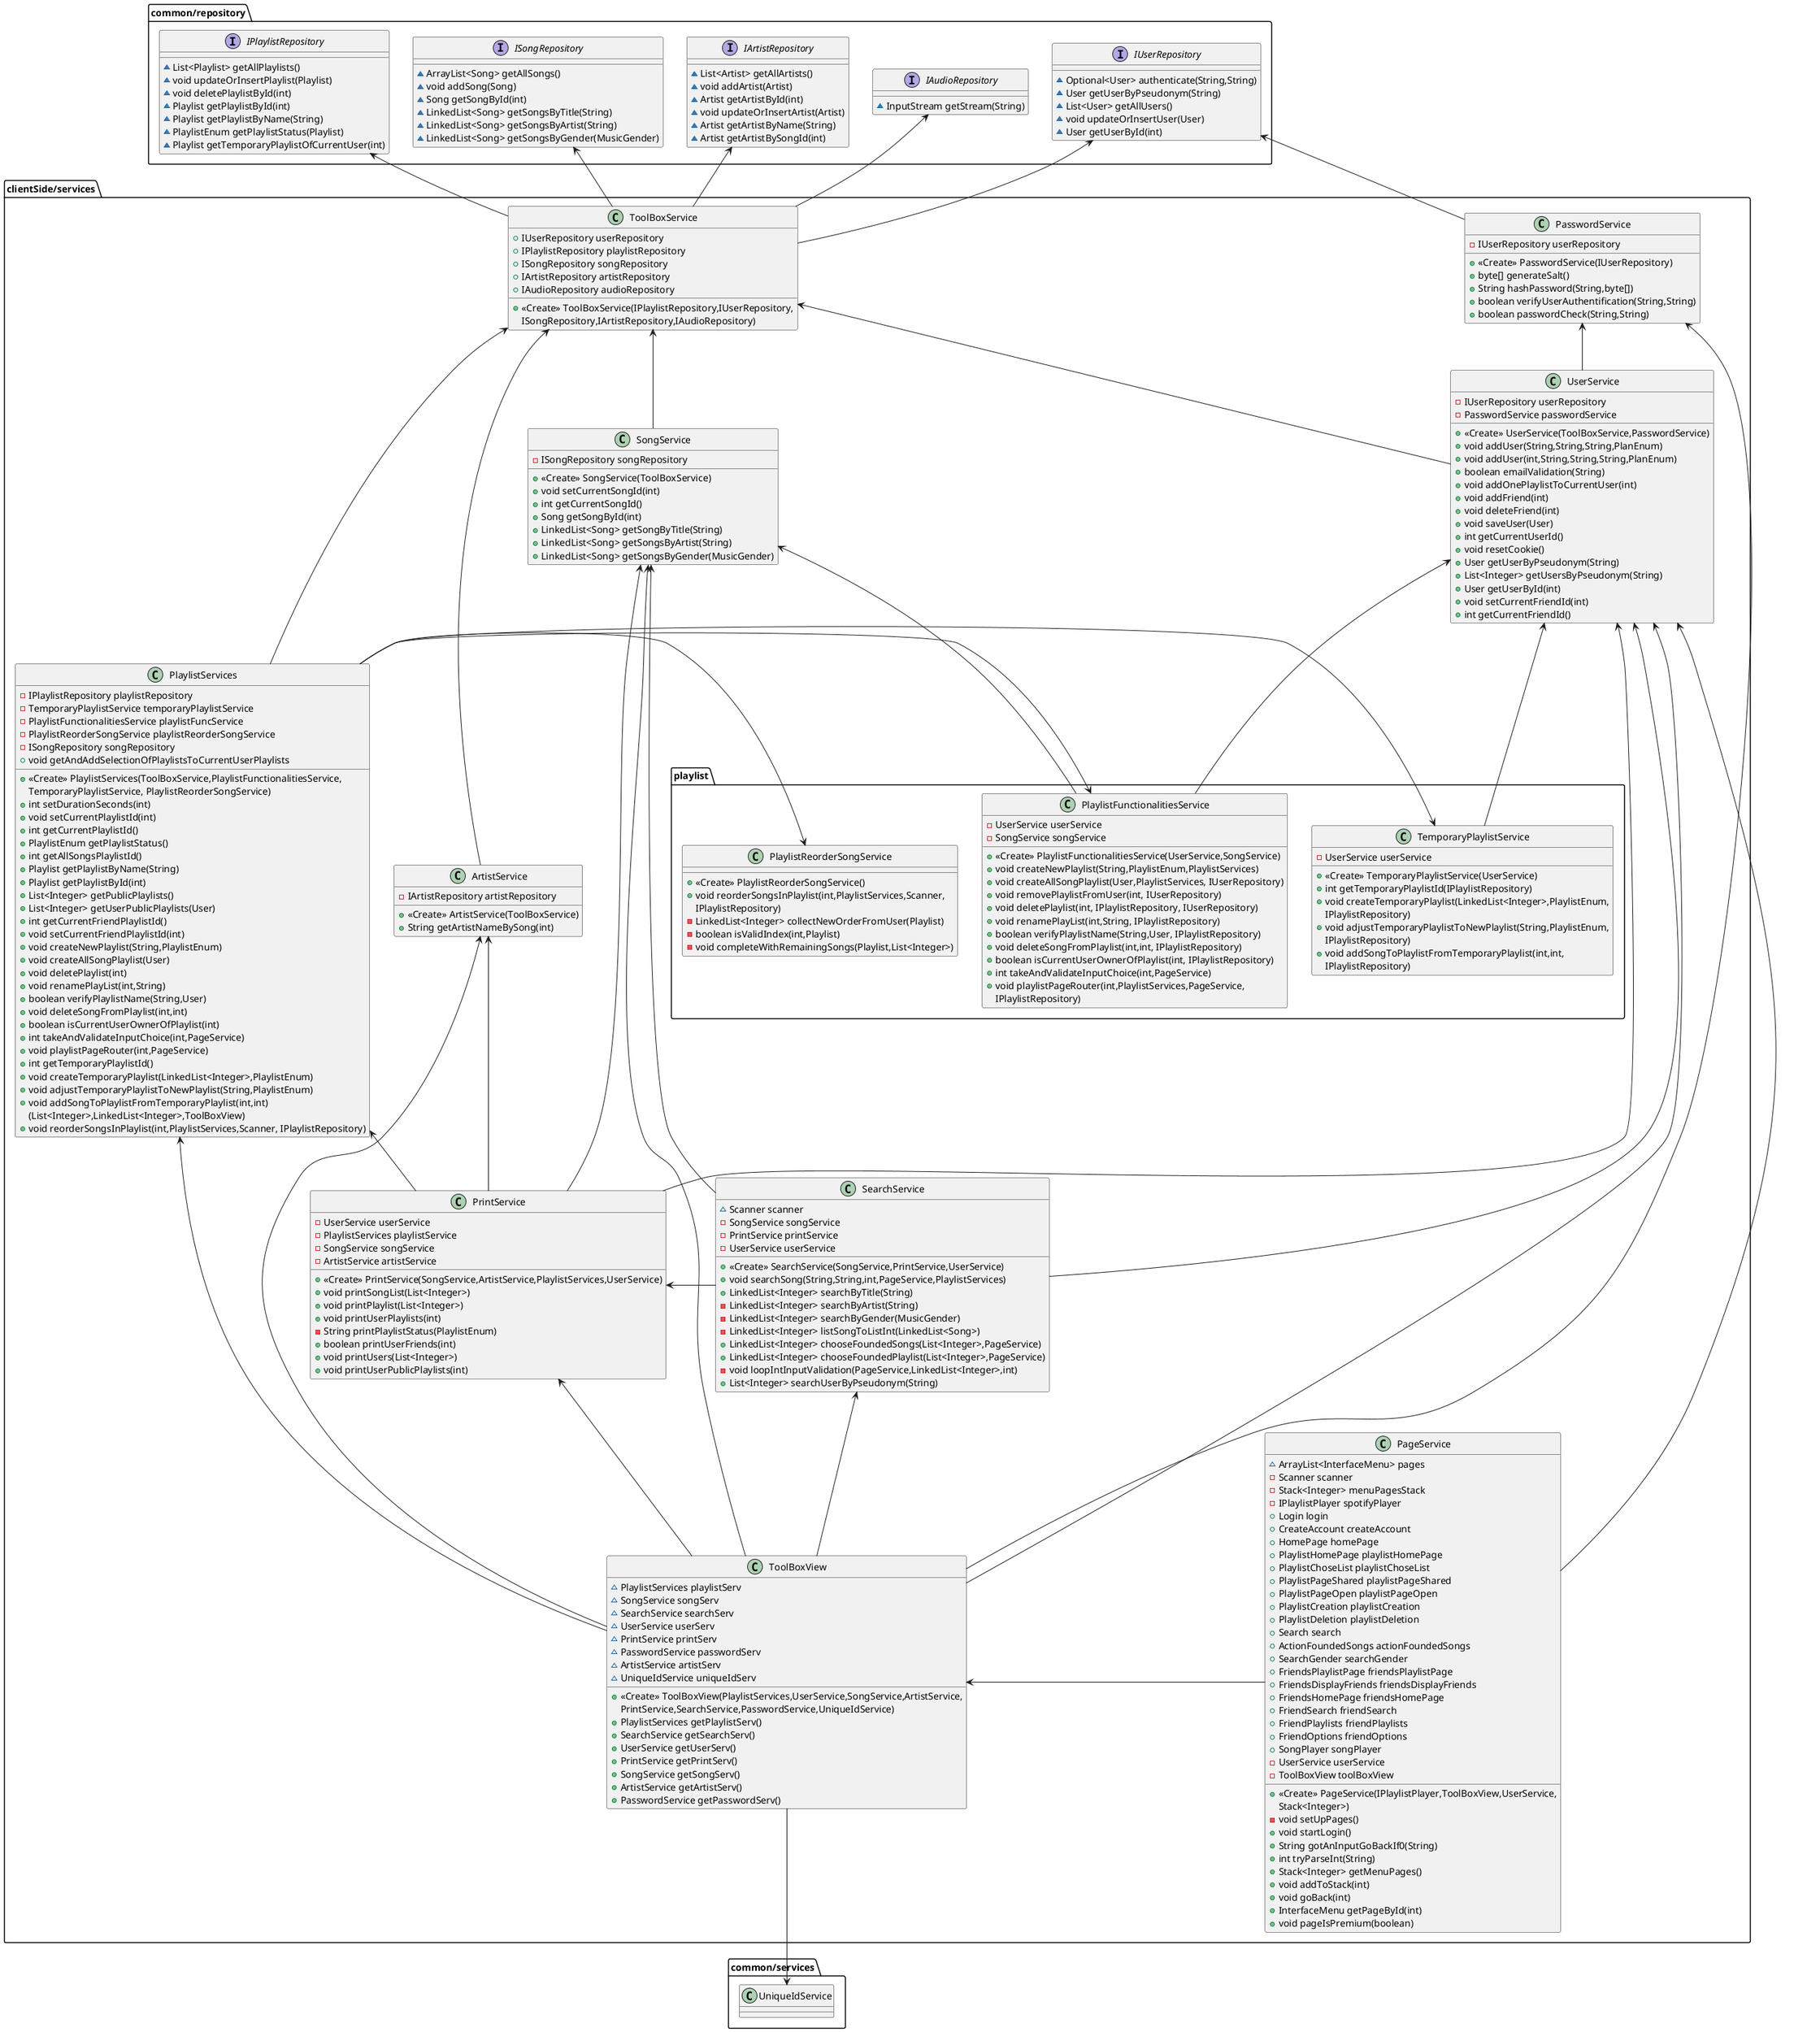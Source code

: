 @startuml

class clientSide/services.SongService {
- ISongRepository songRepository
+ <<Create>> SongService(ToolBoxService)
+ void setCurrentSongId(int)
+ int getCurrentSongId()
+ Song getSongById(int)
+ LinkedList<Song> getSongByTitle(String)
+ LinkedList<Song> getSongsByArtist(String)
+ LinkedList<Song> getSongsByGender(MusicGender)
}

class "clientSide/services.playlist.PlaylistFunctionalitiesService" {
- UserService userService
- SongService songService
+ <<Create>> PlaylistFunctionalitiesService(UserService,SongService)
+ void createNewPlaylist(String,PlaylistEnum,PlaylistServices)
+ void createAllSongPlaylist(User,PlaylistServices, IUserRepository)
+ void removePlaylistFromUser(int, IUserRepository)
+ void deletePlaylist(int, IPlaylistRepository, IUserRepository)
+ void renamePlayList(int,String, IPlaylistRepository)
+ boolean verifyPlaylistName(String,User, IPlaylistRepository)
+ void deleteSongFromPlaylist(int,int, IPlaylistRepository)
+ boolean isCurrentUserOwnerOfPlaylist(int, IPlaylistRepository)
+ int takeAndValidateInputChoice(int,PageService)
+ void playlistPageRouter(int,PlaylistServices,PageService,
IPlaylistRepository)
}

class "clientSide/services.playlist.PlaylistReorderSongService" {
+ <<Create>> PlaylistReorderSongService()
+ void reorderSongsInPlaylist(int,PlaylistServices,Scanner,
IPlaylistRepository)
- LinkedList<Integer> collectNewOrderFromUser(Playlist)
- boolean isValidIndex(int,Playlist)
- void completeWithRemainingSongs(Playlist,List<Integer>)
}

class "clientSide/services.PrintService" {
- UserService userService
- PlaylistServices playlistService
- SongService songService
- ArtistService artistService
+ <<Create>> PrintService(SongService,ArtistService,PlaylistServices,UserService)
+ void printSongList(List<Integer>)
+ void printPlaylist(List<Integer>)
+ void printUserPlaylists(int)
- String printPlaylistStatus(PlaylistEnum)
+ boolean printUserFriends(int)
+ void printUsers(List<Integer>)
+ void printUserPublicPlaylists(int)
}

class "clientSide/services.ArtistService" {
- IArtistRepository artistRepository
+ <<Create>> ArtistService(ToolBoxService)
+ String getArtistNameBySong(int)
}

class "clientSide/services.PlaylistServices" {
- IPlaylistRepository playlistRepository
- TemporaryPlaylistService temporaryPlaylistService
- PlaylistFunctionalitiesService playlistFuncService
- PlaylistReorderSongService playlistReorderSongService
- ISongRepository songRepository
+ <<Create>> PlaylistServices(ToolBoxService,PlaylistFunctionalitiesService,
TemporaryPlaylistService, PlaylistReorderSongService)
+ int setDurationSeconds(int)
+ void setCurrentPlaylistId(int)
+ int getCurrentPlaylistId()
+ PlaylistEnum getPlaylistStatus()
+ int getAllSongsPlaylistId()
+ Playlist getPlaylistByName(String)
+ Playlist getPlaylistById(int)
+ List<Integer> getPublicPlaylists()
+ List<Integer> getUserPublicPlaylists(User)
+ int getCurrentFriendPlaylistId()
+ void setCurrentFriendPlaylistId(int)
+ void createNewPlaylist(String,PlaylistEnum)
+ void createAllSongPlaylist(User)
+ void deletePlaylist(int)
+ void renamePlayList(int,String)
+ boolean verifyPlaylistName(String,User)
+ void deleteSongFromPlaylist(int,int)
+ boolean isCurrentUserOwnerOfPlaylist(int)
+ int takeAndValidateInputChoice(int,PageService)
+ void playlistPageRouter(int,PageService)
+ int getTemporaryPlaylistId()
+ void createTemporaryPlaylist(LinkedList<Integer>,PlaylistEnum)
+ void adjustTemporaryPlaylistToNewPlaylist(String,PlaylistEnum)
+ void addSongToPlaylistFromTemporaryPlaylist(int,int)
+ void getAndAddSelectionOfPlaylistsToCurrentUserPlaylists
(List<Integer>,LinkedList<Integer>,ToolBoxView)
+ void reorderSongsInPlaylist(int,PlaylistServices,Scanner, IPlaylistRepository)
}

class clientSide/services.SearchService {
~ Scanner scanner
- SongService songService
- PrintService printService
- UserService userService
+ <<Create>> SearchService(SongService,PrintService,UserService)
+ void searchSong(String,String,int,PageService,PlaylistServices)
+ LinkedList<Integer> searchByTitle(String)
- LinkedList<Integer> searchByArtist(String)
- LinkedList<Integer> searchByGender(MusicGender)
- LinkedList<Integer> listSongToListInt(LinkedList<Song>)
+ LinkedList<Integer> chooseFoundedSongs(List<Integer>,PageService)
+ LinkedList<Integer> chooseFoundedPlaylist(List<Integer>,PageService)
- void loopIntInputValidation(PageService,LinkedList<Integer>,int)
+ List<Integer> searchUserByPseudonym(String)
}

class clientSide/services.UserService {
- IUserRepository userRepository
- PasswordService passwordService
+ <<Create>> UserService(ToolBoxService,PasswordService)
+ void addUser(String,String,String,PlanEnum)
+ void addUser(int,String,String,String,PlanEnum)
+ boolean emailValidation(String)
+ void addOnePlaylistToCurrentUser(int)
+ void addFriend(int)
+ void deleteFriend(int)
+ void saveUser(User)
+ int getCurrentUserId()
+ void resetCookie()
+ User getUserByPseudonym(String)
+ List<Integer> getUsersByPseudonym(String)
+ User getUserById(int)
+ void setCurrentFriendId(int)
+ int getCurrentFriendId()
}

class "clientSide/services.ToolBoxService" {
+ IUserRepository userRepository
+ IPlaylistRepository playlistRepository
+ ISongRepository songRepository
+ IArtistRepository artistRepository
+ IAudioRepository audioRepository
+ <<Create>> ToolBoxService(IPlaylistRepository,IUserRepository,
ISongRepository,IArtistRepository,IAudioRepository)
}

class "clientSide/services.playlist.TemporaryPlaylistService" {
- UserService userService
+ <<Create>> TemporaryPlaylistService(UserService)
+ int getTemporaryPlaylistId(IPlaylistRepository)
+ void createTemporaryPlaylist(LinkedList<Integer>,PlaylistEnum,
IPlaylistRepository)
+ void adjustTemporaryPlaylistToNewPlaylist(String,PlaylistEnum,
IPlaylistRepository)
+ void addSongToPlaylistFromTemporaryPlaylist(int,int,
IPlaylistRepository)
}

class "clientSide/services.PasswordService" {
- IUserRepository userRepository
+ <<Create>> PasswordService(IUserRepository)
+ byte[] generateSalt()
+ String hashPassword(String,byte[])
+ boolean verifyUserAuthentification(String,String)
+ boolean passwordCheck(String,String)
}

class clientSide/services.PageService {
~ ArrayList<InterfaceMenu> pages
- Scanner scanner
- Stack<Integer> menuPagesStack
- IPlaylistPlayer spotifyPlayer
+ Login login
+ CreateAccount createAccount
+ HomePage homePage
+ PlaylistHomePage playlistHomePage
+ PlaylistChoseList playlistChoseList
+ PlaylistPageShared playlistPageShared
+ PlaylistPageOpen playlistPageOpen
+ PlaylistCreation playlistCreation
+ PlaylistDeletion playlistDeletion
+ Search search
+ ActionFoundedSongs actionFoundedSongs
+ SearchGender searchGender
+ FriendsPlaylistPage friendsPlaylistPage
+ FriendsDisplayFriends friendsDisplayFriends
+ FriendsHomePage friendsHomePage
+ FriendSearch friendSearch
+ FriendPlaylists friendPlaylists
+ FriendOptions friendOptions
+ SongPlayer songPlayer
- UserService userService
- ToolBoxView toolBoxView
+ <<Create>> PageService(IPlaylistPlayer,ToolBoxView,UserService,
Stack<Integer>)
- void setUpPages()
+ void startLogin()
+ String gotAnInputGoBackIf0(String)
+ int tryParseInt(String)
+ Stack<Integer> getMenuPages()
+ void addToStack(int)
+ void goBack(int)
+ InterfaceMenu getPageById(int)
+ void pageIsPremium(boolean)
}

interface "common/repository.IUserRepository" {
~ Optional<User> authenticate(String,String)
~ User getUserByPseudonym(String)
~ List<User> getAllUsers()
~ void updateOrInsertUser(User)
~ User getUserById(int)
}

interface "common/repository.ISongRepository" {
~ ArrayList<Song> getAllSongs()
~ void addSong(Song)
~ Song getSongById(int)
~ LinkedList<Song> getSongsByTitle(String)
~ LinkedList<Song> getSongsByArtist(String)
~ LinkedList<Song> getSongsByGender(MusicGender)
}

interface common/repository.IPlaylistRepository {
~ List<Playlist> getAllPlaylists()
~ void updateOrInsertPlaylist(Playlist)
~ void deletePlaylistById(int)
~ Playlist getPlaylistById(int)
~ Playlist getPlaylistByName(String)
~ PlaylistEnum getPlaylistStatus(Playlist)
~ Playlist getTemporaryPlaylistOfCurrentUser(int)
}

interface common/repository.IAudioRepository {
~ InputStream getStream(String)
}

interface common/repository.IArtistRepository {
~ List<Artist> getAllArtists()
~ void addArtist(Artist)
~ Artist getArtistById(int)
~ void updateOrInsertArtist(Artist)
~ Artist getArtistByName(String)
~ Artist getArtistBySongId(int)
}


class clientSide/services.ToolBoxView {
~ PlaylistServices playlistServ
~ SongService songServ
~ SearchService searchServ
~ UserService userServ
~ PrintService printServ
~ PasswordService passwordServ
~ ArtistService artistServ
~ UniqueIdService uniqueIdServ
+ <<Create>> ToolBoxView(PlaylistServices,UserService,SongService,ArtistService,
PrintService,SearchService,PasswordService,UniqueIdService)
+ PlaylistServices getPlaylistServ()
+ SearchService getSearchServ()
+ UserService getUserServ()
+ PrintService getPrintServ()
+ SongService getSongServ()
+ ArtistService getArtistServ()
+ PasswordService getPasswordServ()
}


' --- Dépendances générées ---

"clientSide/services.SongService" -u-> "clientSide/services.ToolBoxService"

"clientSide/services.playlist.PlaylistFunctionalitiesService" -u-> "clientSide/services.UserService"
"clientSide/services.playlist.PlaylistFunctionalitiesService" -u-> "clientSide/services.SongService"

"clientSide/services.PrintService" -u-> "clientSide/services.SongService"
"clientSide/services.PrintService" -u-> "clientSide/services.ArtistService"
"clientSide/services.PrintService" -u-> "clientSide/services.PlaylistServices"
"clientSide/services.PrintService" -u-> "clientSide/services.UserService"

"clientSide/services.ArtistService" -u-> "clientSide/services.ToolBoxService"

"clientSide/services.PlaylistServices" -u-> "clientSide/services.ToolBoxService"
"clientSide/services.PlaylistServices" -r-> "clientSide/services.playlist.PlaylistFunctionalitiesService"
"clientSide/services.PlaylistServices" -r-> "clientSide/services.playlist.TemporaryPlaylistService"
"clientSide/services.PlaylistServices" -r-> "clientSide/services.playlist.PlaylistReorderSongService"

"clientSide/services.SearchService" -u--> "clientSide/services.SongService"
"clientSide/services.SearchService" -l--> "clientSide/services.PrintService"
"clientSide/services.SearchService" -u--> "clientSide/services.UserService"

"clientSide/services.UserService" -u-> "clientSide/services.ToolBoxService"
"clientSide/services.UserService" -u-> "clientSide/services.PasswordService"

"clientSide/services.playlist.TemporaryPlaylistService" -u-> "clientSide/services.UserService"

"clientSide/services.PasswordService" -u-> "common/repository.IUserRepository"

"clientSide/services.ToolBoxService" -u-> "common/repository.IPlaylistRepository"
"clientSide/services.ToolBoxService" -u-> "common/repository.IUserRepository"
"clientSide/services.ToolBoxService" -u-> "common/repository.ISongRepository"
"clientSide/services.ToolBoxService" -u-> "common/repository.IArtistRepository"
"clientSide/services.ToolBoxService" -u-> "common/repository.IAudioRepository"

"clientSide/services.PageService" -l-> "clientSide/services.UserService"

"clientSide/services.ToolBoxView" -u-> "clientSide/services.PlaylistServices"
"clientSide/services.ToolBoxView" -u-> "clientSide/services.SongService"
"clientSide/services.ToolBoxView" -u-> "clientSide/services.SearchService"
"clientSide/services.ToolBoxView" -u-> "clientSide/services.UserService"
"clientSide/services.ToolBoxView" -u-> "clientSide/services.PrintService"
"clientSide/services.ToolBoxView" -u-> "clientSide/services.PasswordService"
"clientSide/services.ToolBoxView" -u-> "clientSide/services.ArtistService"

"clientSide/services.ToolBoxView" -d-> "common/services.UniqueIdService"
"clientSide/services.PageService" -l-> "clientSide/services.ToolBoxView"

@enduml